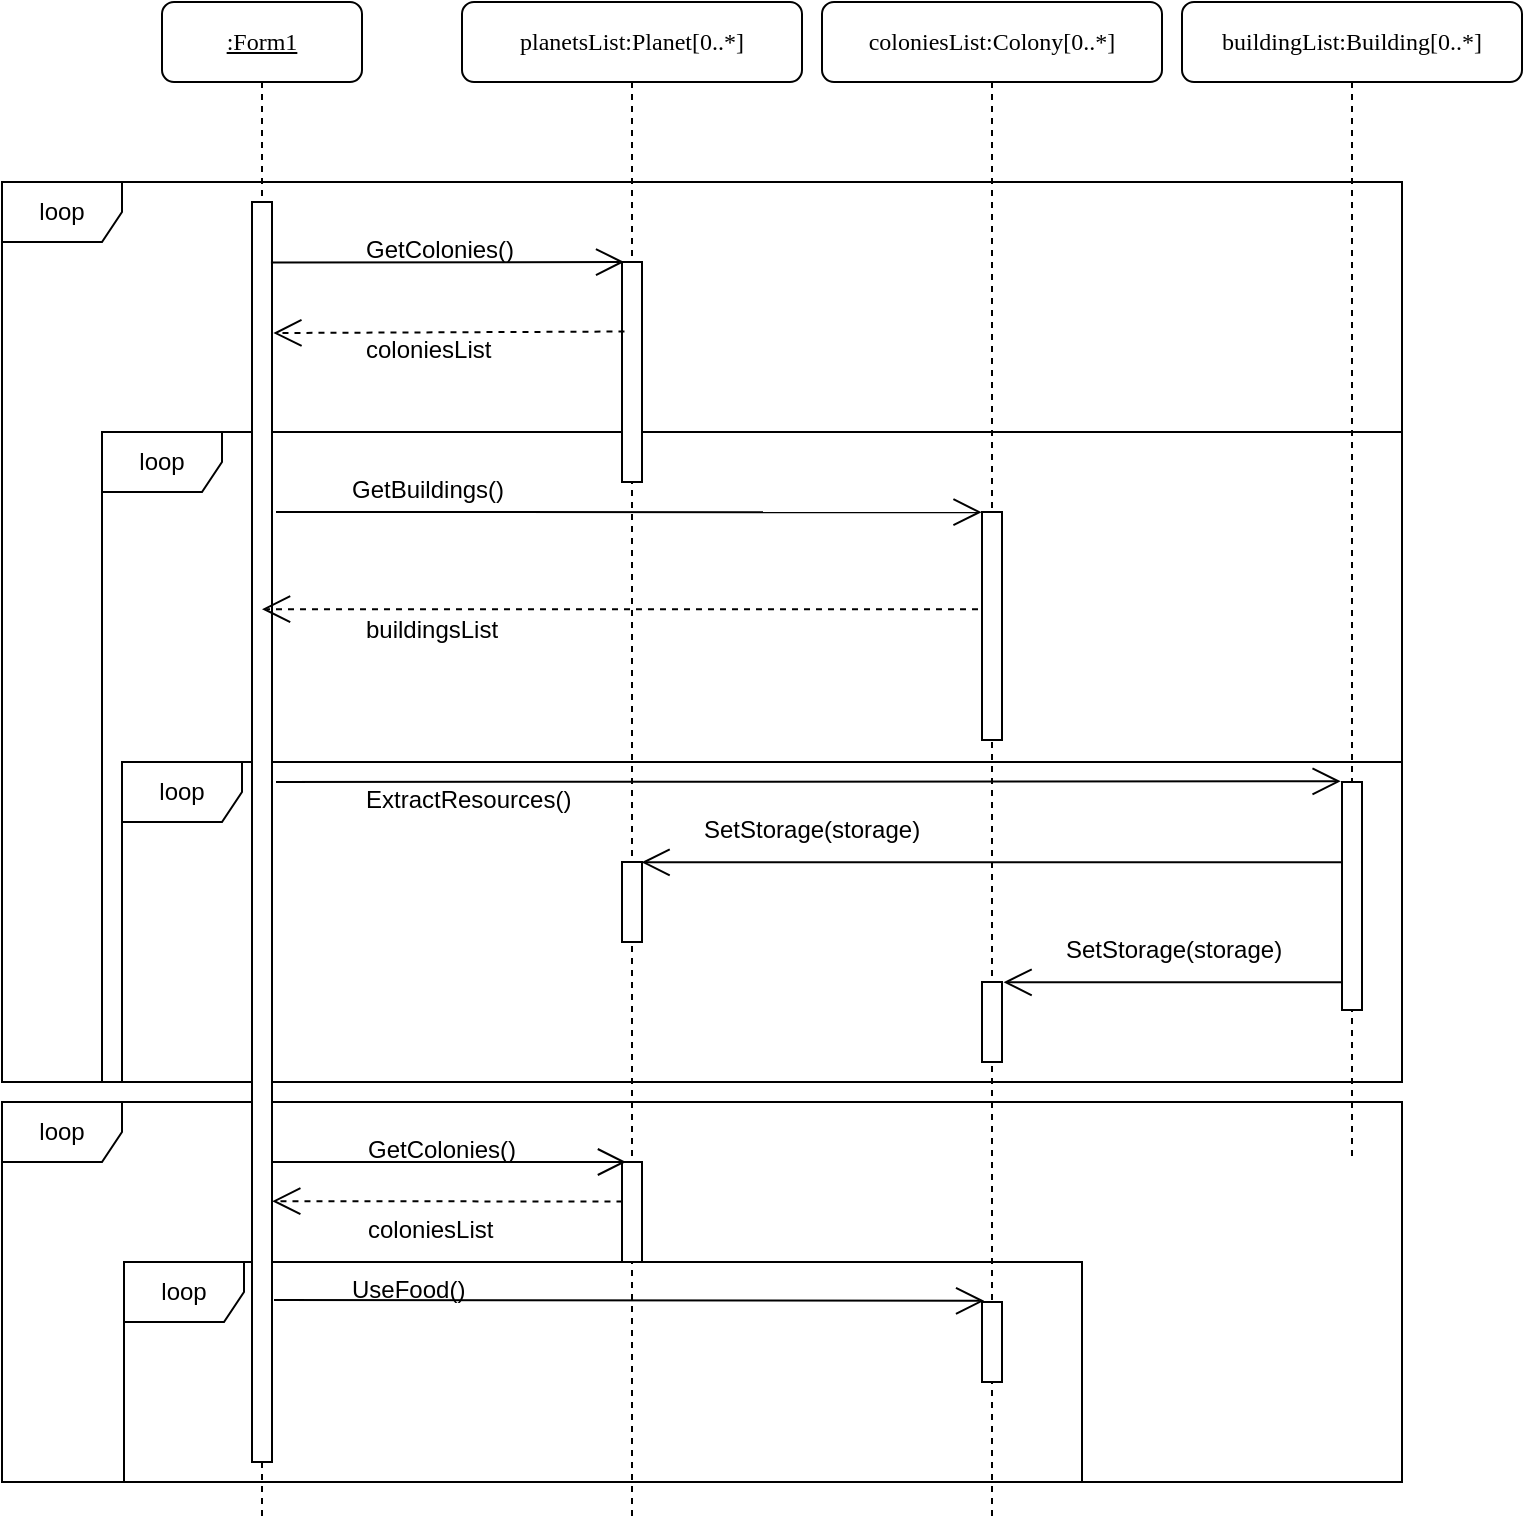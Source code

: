 <mxfile version="12.2.2" type="device" pages="1"><diagram name="Page-1" id="13e1069c-82ec-6db2-03f1-153e76fe0fe0"><mxGraphModel dx="3207" dy="958" grid="1" gridSize="10" guides="1" tooltips="1" connect="1" arrows="1" fold="1" page="1" pageScale="1" pageWidth="1100" pageHeight="850" background="#ffffff" math="0" shadow="0"><root><mxCell id="0"/><mxCell id="1" parent="0"/><mxCell id="x7byotepe4d_8m0EZtSM-54" value="loop" style="shape=umlFrame;whiteSpace=wrap;html=1;" vertex="1" parent="1"><mxGeometry x="-50" y="630" width="700" height="190" as="geometry"/></mxCell><mxCell id="x7byotepe4d_8m0EZtSM-55" value="loop" style="shape=umlFrame;whiteSpace=wrap;html=1;" vertex="1" parent="1"><mxGeometry x="11" y="710" width="479" height="110" as="geometry"/></mxCell><mxCell id="x7byotepe4d_8m0EZtSM-34" value="loop" style="shape=umlFrame;whiteSpace=wrap;html=1;" vertex="1" parent="1"><mxGeometry y="295" width="650" height="325" as="geometry"/></mxCell><mxCell id="x7byotepe4d_8m0EZtSM-33" value="loop" style="shape=umlFrame;whiteSpace=wrap;html=1;" vertex="1" parent="1"><mxGeometry x="-50" y="170" width="700" height="450" as="geometry"/></mxCell><mxCell id="x7byotepe4d_8m0EZtSM-37" value="loop" style="shape=umlFrame;whiteSpace=wrap;html=1;" vertex="1" parent="1"><mxGeometry x="10" y="460" width="640" height="160" as="geometry"/></mxCell><mxCell id="7baba1c4bc27f4b0-2" value="planetsList:Planet[0..*]" style="shape=umlLifeline;perimeter=lifelinePerimeter;whiteSpace=wrap;html=1;container=1;collapsible=0;recursiveResize=0;outlineConnect=0;rounded=1;shadow=0;comic=0;labelBackgroundColor=none;strokeWidth=1;fontFamily=Verdana;fontSize=12;align=center;" parent="1" vertex="1"><mxGeometry x="180" y="80" width="170" height="760" as="geometry"/></mxCell><mxCell id="7baba1c4bc27f4b0-10" value="" style="html=1;points=[];perimeter=orthogonalPerimeter;rounded=0;shadow=0;comic=0;labelBackgroundColor=none;strokeWidth=1;fontFamily=Verdana;fontSize=12;align=center;" parent="7baba1c4bc27f4b0-2" vertex="1"><mxGeometry x="80" y="130" width="10" height="110" as="geometry"/></mxCell><mxCell id="x7byotepe4d_8m0EZtSM-30" value="" style="html=1;points=[];perimeter=orthogonalPerimeter;rounded=0;shadow=0;comic=0;labelBackgroundColor=none;strokeWidth=1;fontFamily=Verdana;fontSize=12;align=center;" vertex="1" parent="7baba1c4bc27f4b0-2"><mxGeometry x="80" y="430" width="10" height="40" as="geometry"/></mxCell><mxCell id="x7byotepe4d_8m0EZtSM-38" value="" style="html=1;points=[];perimeter=orthogonalPerimeter;rounded=0;shadow=0;comic=0;labelBackgroundColor=none;strokeWidth=1;fontFamily=Verdana;fontSize=12;align=center;" vertex="1" parent="7baba1c4bc27f4b0-2"><mxGeometry x="80" y="580" width="10" height="50" as="geometry"/></mxCell><mxCell id="7baba1c4bc27f4b0-3" value="coloniesList:Colony[0..*]" style="shape=umlLifeline;perimeter=lifelinePerimeter;whiteSpace=wrap;html=1;container=1;collapsible=0;recursiveResize=0;outlineConnect=0;rounded=1;shadow=0;comic=0;labelBackgroundColor=none;strokeWidth=1;fontFamily=Verdana;fontSize=12;align=center;" parent="1" vertex="1"><mxGeometry x="360" y="80" width="170" height="760" as="geometry"/></mxCell><mxCell id="7baba1c4bc27f4b0-13" value="" style="html=1;points=[];perimeter=orthogonalPerimeter;rounded=0;shadow=0;comic=0;labelBackgroundColor=none;strokeWidth=1;fontFamily=Verdana;fontSize=12;align=center;" parent="7baba1c4bc27f4b0-3" vertex="1"><mxGeometry x="80" y="255" width="10" height="114" as="geometry"/></mxCell><mxCell id="x7byotepe4d_8m0EZtSM-27" value="" style="html=1;points=[];perimeter=orthogonalPerimeter;rounded=0;shadow=0;comic=0;labelBackgroundColor=none;strokeWidth=1;fontFamily=Verdana;fontSize=12;align=center;" vertex="1" parent="7baba1c4bc27f4b0-3"><mxGeometry x="80" y="490" width="10" height="40" as="geometry"/></mxCell><mxCell id="7baba1c4bc27f4b0-4" value="buildingList:Building[0..*]" style="shape=umlLifeline;perimeter=lifelinePerimeter;whiteSpace=wrap;html=1;container=1;collapsible=0;recursiveResize=0;outlineConnect=0;rounded=1;shadow=0;comic=0;labelBackgroundColor=none;strokeWidth=1;fontFamily=Verdana;fontSize=12;align=center;" parent="1" vertex="1"><mxGeometry x="540" y="80" width="170" height="580" as="geometry"/></mxCell><mxCell id="x7byotepe4d_8m0EZtSM-15" value="" style="html=1;points=[];perimeter=orthogonalPerimeter;rounded=0;shadow=0;comic=0;labelBackgroundColor=none;strokeWidth=1;fontFamily=Verdana;fontSize=12;align=center;" vertex="1" parent="7baba1c4bc27f4b0-4"><mxGeometry x="80" y="390" width="10" height="114" as="geometry"/></mxCell><mxCell id="7baba1c4bc27f4b0-8" value="&lt;u&gt;:Form1&lt;/u&gt;" style="shape=umlLifeline;perimeter=lifelinePerimeter;whiteSpace=wrap;html=1;container=1;collapsible=0;recursiveResize=0;outlineConnect=0;rounded=1;shadow=0;comic=0;labelBackgroundColor=none;strokeWidth=1;fontFamily=Verdana;fontSize=12;align=center;" parent="1" vertex="1"><mxGeometry x="30" y="80" width="100" height="760" as="geometry"/></mxCell><mxCell id="7baba1c4bc27f4b0-9" value="" style="html=1;points=[];perimeter=orthogonalPerimeter;rounded=0;shadow=0;comic=0;labelBackgroundColor=none;strokeWidth=1;fontFamily=Verdana;fontSize=12;align=center;" parent="7baba1c4bc27f4b0-8" vertex="1"><mxGeometry x="45" y="100" width="10" height="630" as="geometry"/></mxCell><mxCell id="x7byotepe4d_8m0EZtSM-1" value="" style="endArrow=open;endFill=1;endSize=12;html=1;entryX=0.108;entryY=0;entryDx=0;entryDy=0;entryPerimeter=0;exitX=0.947;exitY=0.048;exitDx=0;exitDy=0;exitPerimeter=0;" edge="1" parent="1" source="7baba1c4bc27f4b0-9" target="7baba1c4bc27f4b0-10"><mxGeometry width="160" relative="1" as="geometry"><mxPoint x="90" y="210" as="sourcePoint"/><mxPoint x="250" y="270" as="targetPoint"/></mxGeometry></mxCell><mxCell id="x7byotepe4d_8m0EZtSM-11" value="GetColonies()" style="text;html=1;" vertex="1" parent="1"><mxGeometry x="130" y="190" width="100" height="30" as="geometry"/></mxCell><mxCell id="x7byotepe4d_8m0EZtSM-12" value="" style="endArrow=open;endFill=1;endSize=12;html=1;entryX=-0.018;entryY=0.001;entryDx=0;entryDy=0;entryPerimeter=0;" edge="1" parent="1" target="7baba1c4bc27f4b0-13"><mxGeometry width="160" relative="1" as="geometry"><mxPoint x="87" y="335" as="sourcePoint"/><mxPoint x="440" y="420" as="targetPoint"/></mxGeometry></mxCell><mxCell id="x7byotepe4d_8m0EZtSM-13" value="GetBuildings()" style="text;html=1;" vertex="1" parent="1"><mxGeometry x="122.5" y="310" width="100" height="30" as="geometry"/></mxCell><mxCell id="x7byotepe4d_8m0EZtSM-16" value="" style="endArrow=open;endFill=1;endSize=12;html=1;entryX=-0.065;entryY=-0.003;entryDx=0;entryDy=0;entryPerimeter=0;" edge="1" parent="1" target="x7byotepe4d_8m0EZtSM-15"><mxGeometry width="160" relative="1" as="geometry"><mxPoint x="87" y="470" as="sourcePoint"/><mxPoint x="449.82" y="345.114" as="targetPoint"/></mxGeometry></mxCell><mxCell id="x7byotepe4d_8m0EZtSM-17" value="ExtractResources()" style="text;html=1;" vertex="1" parent="1"><mxGeometry x="130" y="465" width="100" height="30" as="geometry"/></mxCell><mxCell id="x7byotepe4d_8m0EZtSM-20" value="coloniesList" style="text;html=1;" vertex="1" parent="1"><mxGeometry x="130" y="240" width="100" height="30" as="geometry"/></mxCell><mxCell id="x7byotepe4d_8m0EZtSM-22" value="" style="endArrow=open;endFill=1;endSize=12;html=1;dashed=1;exitX=0.124;exitY=0.316;exitDx=0;exitDy=0;exitPerimeter=0;entryX=1.068;entryY=0.104;entryDx=0;entryDy=0;entryPerimeter=0;" edge="1" parent="1" source="7baba1c4bc27f4b0-10" target="7baba1c4bc27f4b0-9"><mxGeometry width="160" relative="1" as="geometry"><mxPoint x="300" y="250" as="sourcePoint"/><mxPoint x="90" y="245" as="targetPoint"/></mxGeometry></mxCell><mxCell id="x7byotepe4d_8m0EZtSM-23" value="buildingsList" style="text;html=1;" vertex="1" parent="1"><mxGeometry x="130" y="380" width="100" height="30" as="geometry"/></mxCell><mxCell id="x7byotepe4d_8m0EZtSM-24" value="" style="endArrow=open;endFill=1;endSize=12;html=1;dashed=1;exitX=-0.2;exitY=0.426;exitDx=0;exitDy=0;exitPerimeter=0;" edge="1" parent="1" source="7baba1c4bc27f4b0-13" target="7baba1c4bc27f4b0-8"><mxGeometry width="160" relative="1" as="geometry"><mxPoint x="345.74" y="384.76" as="sourcePoint"/><mxPoint x="169.77" y="384.68" as="targetPoint"/></mxGeometry></mxCell><mxCell id="x7byotepe4d_8m0EZtSM-28" value="" style="endArrow=open;endFill=1;endSize=12;html=1;entryX=1.076;entryY=0.004;entryDx=0;entryDy=0;entryPerimeter=0;" edge="1" parent="1" source="x7byotepe4d_8m0EZtSM-15" target="x7byotepe4d_8m0EZtSM-27"><mxGeometry width="160" relative="1" as="geometry"><mxPoint x="470" y="680" as="sourcePoint"/><mxPoint x="630" y="680" as="targetPoint"/></mxGeometry></mxCell><mxCell id="x7byotepe4d_8m0EZtSM-29" value="SetStorage(storage)" style="text;html=1;" vertex="1" parent="1"><mxGeometry x="480" y="540" width="100" height="30" as="geometry"/></mxCell><mxCell id="x7byotepe4d_8m0EZtSM-31" value="" style="endArrow=open;endFill=1;endSize=12;html=1;entryX=1.076;entryY=0.004;entryDx=0;entryDy=0;entryPerimeter=0;" edge="1" parent="1" source="x7byotepe4d_8m0EZtSM-15"><mxGeometry width="160" relative="1" as="geometry"><mxPoint x="439" y="510.16" as="sourcePoint"/><mxPoint x="269.76" y="510.16" as="targetPoint"/></mxGeometry></mxCell><mxCell id="x7byotepe4d_8m0EZtSM-32" value="SetStorage(storage)" style="text;html=1;" vertex="1" parent="1"><mxGeometry x="299" y="480" width="121" height="30" as="geometry"/></mxCell><mxCell id="x7byotepe4d_8m0EZtSM-39" value="" style="endArrow=open;endFill=1;endSize=12;html=1;" edge="1" parent="1" source="7baba1c4bc27f4b0-9"><mxGeometry width="160" relative="1" as="geometry"><mxPoint x="90" y="660" as="sourcePoint"/><mxPoint x="262" y="660" as="targetPoint"/></mxGeometry></mxCell><mxCell id="x7byotepe4d_8m0EZtSM-40" value="GetColonies()" style="text;html=1;" vertex="1" parent="1"><mxGeometry x="130.5" y="639.5" width="100" height="30" as="geometry"/></mxCell><mxCell id="x7byotepe4d_8m0EZtSM-41" value="" style="endArrow=open;endFill=1;endSize=12;html=1;dashed=1;exitX=0.124;exitY=0.316;exitDx=0;exitDy=0;exitPerimeter=0;entryX=1.011;entryY=0.793;entryDx=0;entryDy=0;entryPerimeter=0;" edge="1" parent="1" target="7baba1c4bc27f4b0-9"><mxGeometry width="160" relative="1" as="geometry"><mxPoint x="260.24" y="679.76" as="sourcePoint"/><mxPoint x="100" y="681" as="targetPoint"/></mxGeometry></mxCell><mxCell id="x7byotepe4d_8m0EZtSM-42" value="coloniesList" style="text;html=1;" vertex="1" parent="1"><mxGeometry x="130.5" y="680" width="100" height="30" as="geometry"/></mxCell><mxCell id="x7byotepe4d_8m0EZtSM-44" value="" style="html=1;points=[];perimeter=orthogonalPerimeter;rounded=0;shadow=0;comic=0;labelBackgroundColor=none;strokeWidth=1;fontFamily=Verdana;fontSize=12;align=center;" vertex="1" parent="1"><mxGeometry x="440" y="730" width="10" height="40" as="geometry"/></mxCell><mxCell id="x7byotepe4d_8m0EZtSM-50" value="" style="endArrow=open;endFill=1;endSize=12;html=1;entryX=0.109;entryY=-0.015;entryDx=0;entryDy=0;entryPerimeter=0;" edge="1" parent="1" target="x7byotepe4d_8m0EZtSM-44"><mxGeometry width="160" relative="1" as="geometry"><mxPoint x="86" y="729" as="sourcePoint"/><mxPoint x="420" y="740" as="targetPoint"/></mxGeometry></mxCell><mxCell id="x7byotepe4d_8m0EZtSM-51" value="UseFood()" style="text;html=1;" vertex="1" parent="1"><mxGeometry x="122.5" y="710" width="100" height="30" as="geometry"/></mxCell></root></mxGraphModel></diagram></mxfile>